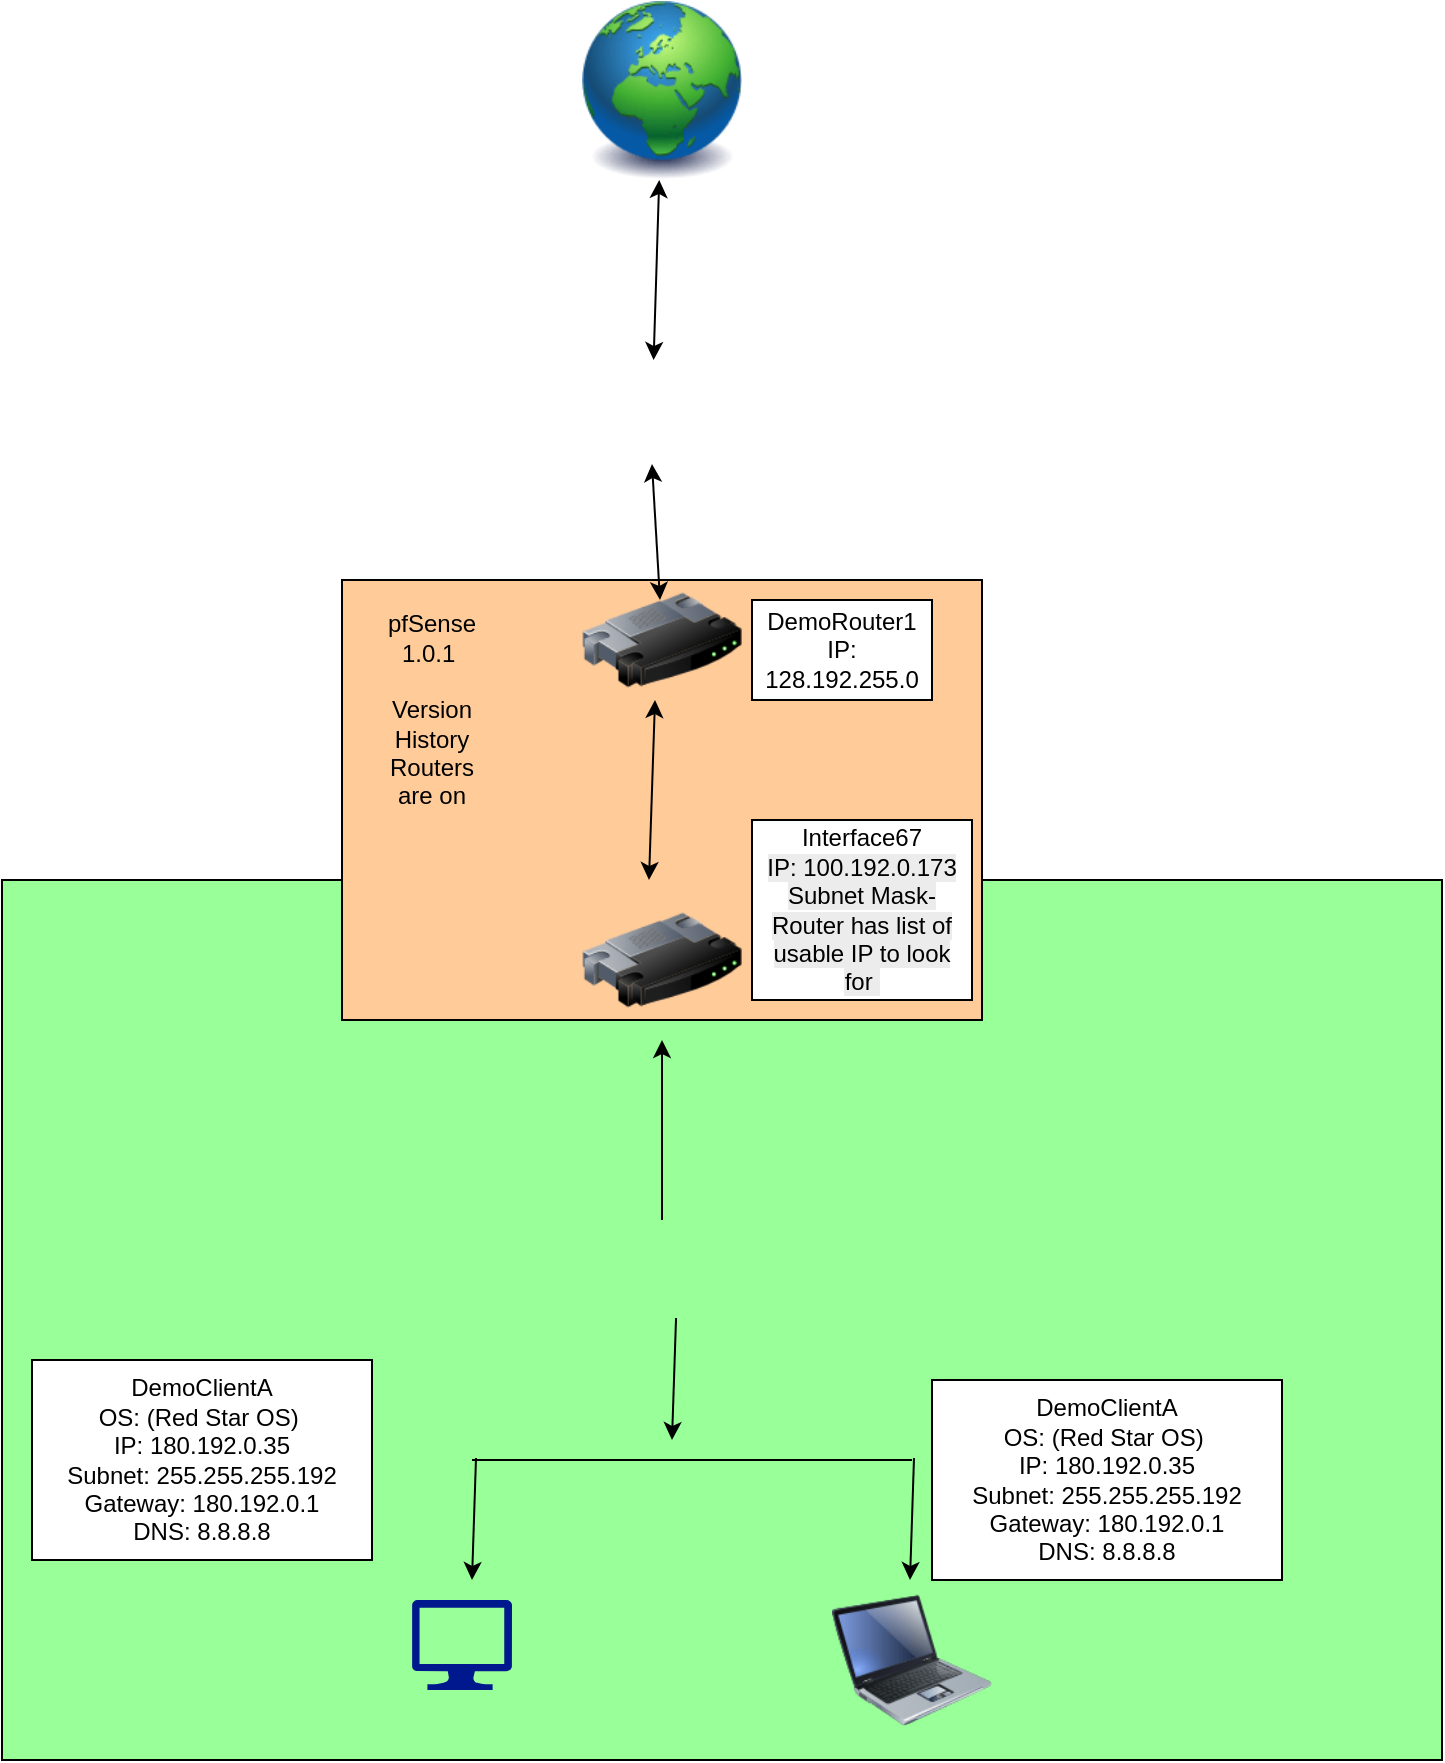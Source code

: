<mxfile version="28.2.2">
  <diagram name="Page-1" id="2Ny9Chgt3sHqn--4_kOs">
    <mxGraphModel dx="3563" dy="2067" grid="1" gridSize="10" guides="1" tooltips="1" connect="1" arrows="1" fold="1" page="1" pageScale="1" pageWidth="850" pageHeight="1100" math="0" shadow="0">
      <root>
        <mxCell id="0" />
        <mxCell id="1" parent="0" />
        <mxCell id="Nxmq5Ar96o9dgUy76F0X-30" value="" style="rounded=0;whiteSpace=wrap;html=1;fillColor=#99FF99;" parent="1" vertex="1">
          <mxGeometry x="65" y="500" width="720" height="440" as="geometry" />
        </mxCell>
        <mxCell id="Nxmq5Ar96o9dgUy76F0X-22" value="" style="rounded=0;whiteSpace=wrap;html=1;fillColor=#FFCC99;" parent="1" vertex="1">
          <mxGeometry x="235" y="350" width="320" height="220" as="geometry" />
        </mxCell>
        <mxCell id="Nxmq5Ar96o9dgUy76F0X-1" value="" style="image;html=1;image=img/lib/clip_art/general/Earth_globe_128x128.png" parent="1" vertex="1">
          <mxGeometry x="355" y="60" width="80" height="90" as="geometry" />
        </mxCell>
        <mxCell id="Nxmq5Ar96o9dgUy76F0X-5" value="" style="shape=image;html=1;verticalAlign=top;verticalLabelPosition=bottom;labelBackgroundColor=#ffffff;imageAspect=0;aspect=fixed;image=https://icons.diagrams.net/icon-cache1/Security_Double_Color_Red_and_black_vol_2-2413/fire__wall__firewall__security-520.svg" parent="1" vertex="1">
          <mxGeometry x="364" y="240" width="52" height="52" as="geometry" />
        </mxCell>
        <mxCell id="Nxmq5Ar96o9dgUy76F0X-6" value="" style="image;html=1;image=img/lib/clip_art/networking/Router_128x128.png" parent="1" vertex="1">
          <mxGeometry x="355" y="340" width="80" height="80" as="geometry" />
        </mxCell>
        <mxCell id="Nxmq5Ar96o9dgUy76F0X-14" value="" style="edgeStyle=orthogonalEdgeStyle;rounded=0;orthogonalLoop=1;jettySize=auto;html=1;" parent="1" source="Nxmq5Ar96o9dgUy76F0X-7" target="Nxmq5Ar96o9dgUy76F0X-8" edge="1">
          <mxGeometry relative="1" as="geometry" />
        </mxCell>
        <mxCell id="Nxmq5Ar96o9dgUy76F0X-7" value="" style="shape=image;html=1;verticalAlign=top;verticalLabelPosition=bottom;labelBackgroundColor=#ffffff;imageAspect=0;aspect=fixed;image=https://icons.diagrams.net/icon-cache1/Security_Double_Color_Red_and_black_vol_2-2413/fire__wall__firewall__security-520.svg" parent="1" vertex="1">
          <mxGeometry x="369" y="670" width="52" height="52" as="geometry" />
        </mxCell>
        <mxCell id="Nxmq5Ar96o9dgUy76F0X-8" value="" style="image;html=1;image=img/lib/clip_art/networking/Router_128x128.png" parent="1" vertex="1">
          <mxGeometry x="355" y="500" width="80" height="80" as="geometry" />
        </mxCell>
        <mxCell id="Nxmq5Ar96o9dgUy76F0X-10" value="" style="endArrow=classic;startArrow=classic;html=1;rounded=0;" parent="1" source="Nxmq5Ar96o9dgUy76F0X-5" target="Nxmq5Ar96o9dgUy76F0X-1" edge="1">
          <mxGeometry width="50" height="50" relative="1" as="geometry">
            <mxPoint x="360" y="210" as="sourcePoint" />
            <mxPoint x="410" y="160" as="targetPoint" />
          </mxGeometry>
        </mxCell>
        <mxCell id="Nxmq5Ar96o9dgUy76F0X-12" value="" style="endArrow=classic;startArrow=classic;html=1;rounded=0;entryX=0.5;entryY=1;entryDx=0;entryDy=0;" parent="1" target="Nxmq5Ar96o9dgUy76F0X-5" edge="1">
          <mxGeometry width="50" height="50" relative="1" as="geometry">
            <mxPoint x="394" y="360" as="sourcePoint" />
            <mxPoint x="396.5" y="280" as="targetPoint" />
          </mxGeometry>
        </mxCell>
        <mxCell id="Nxmq5Ar96o9dgUy76F0X-13" value="" style="endArrow=classic;startArrow=classic;html=1;rounded=0;exitX=0.5;exitY=0;exitDx=0;exitDy=0;" parent="1" edge="1">
          <mxGeometry width="50" height="50" relative="1" as="geometry">
            <mxPoint x="388.5" y="500" as="sourcePoint" />
            <mxPoint x="391.5" y="410" as="targetPoint" />
          </mxGeometry>
        </mxCell>
        <mxCell id="Nxmq5Ar96o9dgUy76F0X-16" value="" style="endArrow=classic;html=1;rounded=0;exitX=0.635;exitY=0.942;exitDx=0;exitDy=0;exitPerimeter=0;" parent="1" source="Nxmq5Ar96o9dgUy76F0X-7" edge="1">
          <mxGeometry width="50" height="50" relative="1" as="geometry">
            <mxPoint x="410" y="830" as="sourcePoint" />
            <mxPoint x="400" y="780" as="targetPoint" />
          </mxGeometry>
        </mxCell>
        <mxCell id="Nxmq5Ar96o9dgUy76F0X-17" value="" style="endArrow=none;html=1;rounded=0;" parent="1" edge="1">
          <mxGeometry width="50" height="50" relative="1" as="geometry">
            <mxPoint x="300" y="790" as="sourcePoint" />
            <mxPoint x="520" y="790" as="targetPoint" />
          </mxGeometry>
        </mxCell>
        <mxCell id="Nxmq5Ar96o9dgUy76F0X-18" value="" style="sketch=0;aspect=fixed;pointerEvents=1;shadow=0;dashed=0;html=1;strokeColor=none;labelPosition=center;verticalLabelPosition=bottom;verticalAlign=top;align=center;fillColor=#00188D;shape=mxgraph.azure.computer" parent="1" vertex="1">
          <mxGeometry x="270" y="860" width="50" height="45" as="geometry" />
        </mxCell>
        <mxCell id="Nxmq5Ar96o9dgUy76F0X-19" value="" style="image;html=1;image=img/lib/clip_art/computers/Laptop_128x128.png" parent="1" vertex="1">
          <mxGeometry x="480" y="850" width="80" height="80" as="geometry" />
        </mxCell>
        <mxCell id="Nxmq5Ar96o9dgUy76F0X-20" value="" style="endArrow=classic;html=1;rounded=0;exitX=0.635;exitY=0.942;exitDx=0;exitDy=0;exitPerimeter=0;" parent="1" edge="1">
          <mxGeometry width="50" height="50" relative="1" as="geometry">
            <mxPoint x="521" y="789" as="sourcePoint" />
            <mxPoint x="519" y="850" as="targetPoint" />
          </mxGeometry>
        </mxCell>
        <mxCell id="Nxmq5Ar96o9dgUy76F0X-21" value="" style="endArrow=classic;html=1;rounded=0;exitX=0.635;exitY=0.942;exitDx=0;exitDy=0;exitPerimeter=0;" parent="1" edge="1">
          <mxGeometry width="50" height="50" relative="1" as="geometry">
            <mxPoint x="302" y="789" as="sourcePoint" />
            <mxPoint x="300" y="850" as="targetPoint" />
          </mxGeometry>
        </mxCell>
        <mxCell id="Nxmq5Ar96o9dgUy76F0X-23" value="pfSense 1.0.1&amp;nbsp;&lt;div&gt;&lt;br&gt;&lt;/div&gt;&lt;div&gt;Version History Routers are on&lt;/div&gt;" style="text;html=1;align=center;verticalAlign=middle;whiteSpace=wrap;rounded=0;" parent="1" vertex="1">
          <mxGeometry x="250" y="400" width="60" height="30" as="geometry" />
        </mxCell>
        <mxCell id="Nxmq5Ar96o9dgUy76F0X-25" value="DemoRouter1&lt;div&gt;IP: 128.192.255.0&lt;/div&gt;" style="rounded=0;whiteSpace=wrap;html=1;" parent="1" vertex="1">
          <mxGeometry x="440" y="360" width="90" height="50" as="geometry" />
        </mxCell>
        <mxCell id="Nxmq5Ar96o9dgUy76F0X-26" value="&lt;div&gt;Interface67&lt;/div&gt;&lt;span style=&quot;color: rgb(0, 0, 0); font-family: Helvetica; font-size: 12px; font-style: normal; font-variant-ligatures: normal; font-variant-caps: normal; font-weight: 400; letter-spacing: normal; orphans: 2; text-align: center; text-indent: 0px; text-transform: none; widows: 2; word-spacing: 0px; -webkit-text-stroke-width: 0px; white-space: normal; background-color: rgb(236, 236, 236); text-decoration-thickness: initial; text-decoration-style: initial; text-decoration-color: initial; float: none; display: inline !important;&quot;&gt;IP: 100.192.0.173&lt;/span&gt;&lt;div&gt;&lt;span style=&quot;color: rgb(0, 0, 0); font-family: Helvetica; font-size: 12px; font-style: normal; font-variant-ligatures: normal; font-variant-caps: normal; font-weight: 400; letter-spacing: normal; orphans: 2; text-align: center; text-indent: 0px; text-transform: none; widows: 2; word-spacing: 0px; -webkit-text-stroke-width: 0px; white-space: normal; background-color: rgb(236, 236, 236); text-decoration-thickness: initial; text-decoration-style: initial; text-decoration-color: initial; float: none; display: inline !important;&quot;&gt;Subnet Mask- Router has list of usable IP to look for&amp;nbsp;&lt;/span&gt;&lt;/div&gt;" style="rounded=0;whiteSpace=wrap;html=1;" parent="1" vertex="1">
          <mxGeometry x="440" y="470" width="110" height="90" as="geometry" />
        </mxCell>
        <mxCell id="Nxmq5Ar96o9dgUy76F0X-28" value="DemoClientA&lt;div&gt;OS: (Red Star OS)&amp;nbsp;&lt;/div&gt;&lt;div&gt;IP: 180.192.0.35&lt;/div&gt;&lt;div&gt;Subnet: 255.255.255.192&lt;/div&gt;&lt;div&gt;Gateway: 180.192.0.1&lt;/div&gt;&lt;div&gt;DNS: 8.8.8.8&lt;/div&gt;" style="rounded=0;whiteSpace=wrap;html=1;" parent="1" vertex="1">
          <mxGeometry x="80" y="740" width="170" height="100" as="geometry" />
        </mxCell>
        <mxCell id="Nxmq5Ar96o9dgUy76F0X-29" value="DemoClientA&lt;div&gt;OS: (Red Star OS)&amp;nbsp;&lt;/div&gt;&lt;div&gt;IP: 180.192.0.35&lt;/div&gt;&lt;div&gt;Subnet: 255.255.255.192&lt;/div&gt;&lt;div&gt;Gateway: 180.192.0.1&lt;/div&gt;&lt;div&gt;DNS: 8.8.8.8&lt;/div&gt;" style="rounded=0;whiteSpace=wrap;html=1;" parent="1" vertex="1">
          <mxGeometry x="530" y="750" width="175" height="100" as="geometry" />
        </mxCell>
      </root>
    </mxGraphModel>
  </diagram>
</mxfile>
